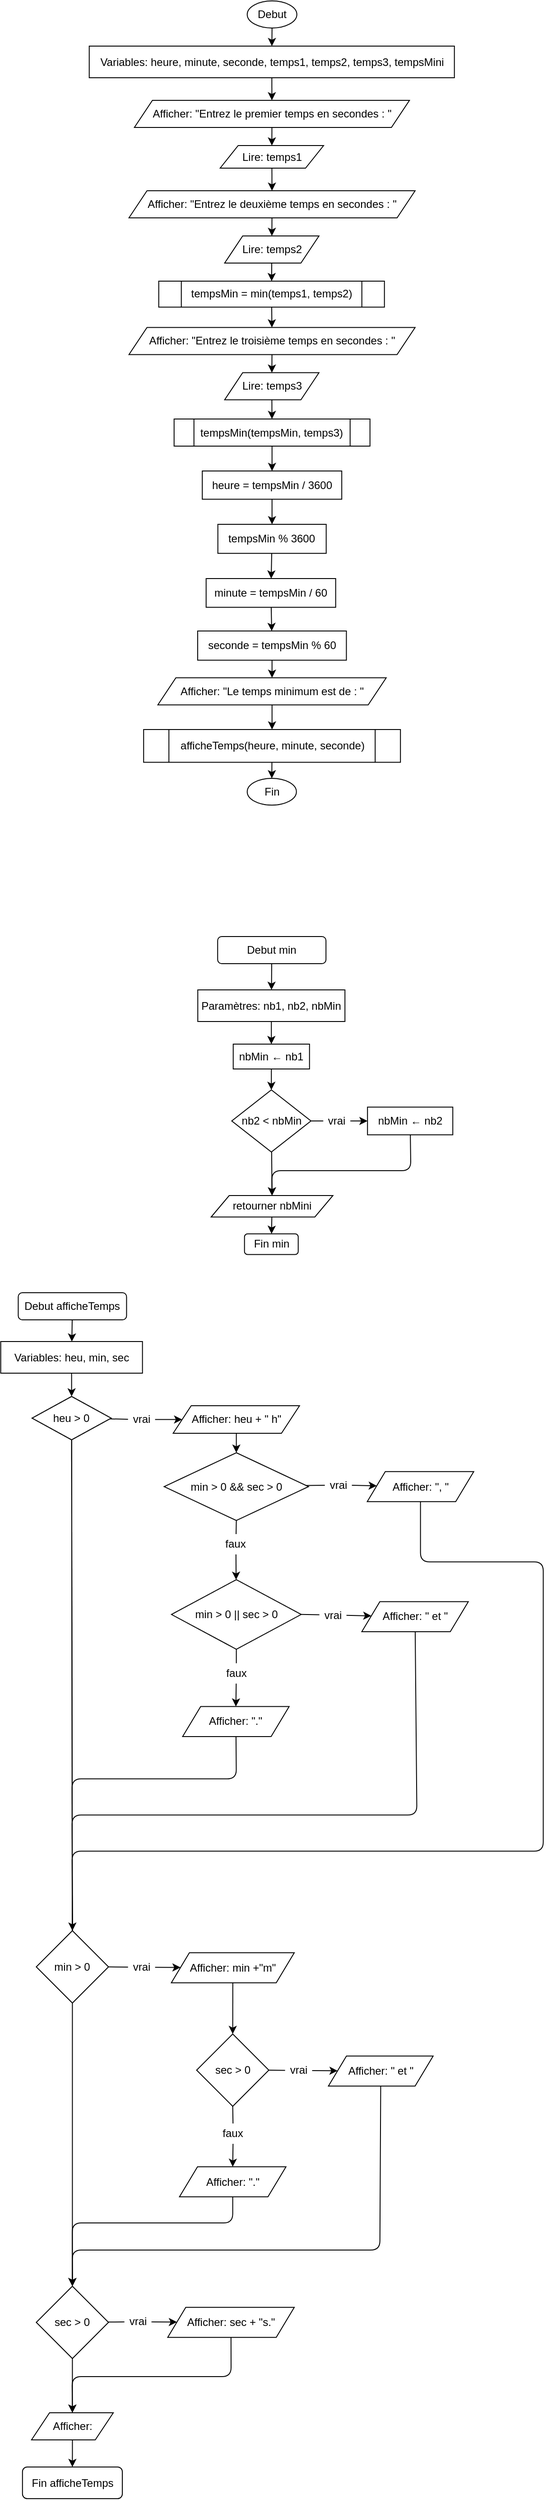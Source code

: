 <mxfile>
    <diagram id="qqLgLV7X3FQMbN03h8S_" name="Page-1">
        <mxGraphModel dx="84" dy="779" grid="1" gridSize="10" guides="1" tooltips="1" connect="1" arrows="1" fold="1" page="1" pageScale="1" pageWidth="850" pageHeight="1100" math="0" shadow="0">
            <root>
                <mxCell id="0"/>
                <mxCell id="1" parent="0"/>
                <mxCell id="68" value="" style="edgeStyle=none;html=1;" parent="1" source="69" target="71" edge="1">
                    <mxGeometry relative="1" as="geometry"/>
                </mxCell>
                <mxCell id="69" value="Debut" style="ellipse;whiteSpace=wrap;html=1;" parent="1" vertex="1">
                    <mxGeometry x="1247.86" y="105" width="55" height="30" as="geometry"/>
                </mxCell>
                <mxCell id="70" value="" style="edgeStyle=none;html=1;" parent="1" source="71" target="73" edge="1">
                    <mxGeometry relative="1" as="geometry"/>
                </mxCell>
                <mxCell id="71" value="Variables: heure, minute, seconde, temps1, temps2, temps3, tempsMini" style="whiteSpace=wrap;html=1;" parent="1" vertex="1">
                    <mxGeometry x="1072.86" y="155" width="404.5" height="35" as="geometry"/>
                </mxCell>
                <mxCell id="72" value="" style="edgeStyle=none;html=1;" parent="1" source="73" target="75" edge="1">
                    <mxGeometry relative="1" as="geometry"/>
                </mxCell>
                <mxCell id="73" value="Afficher: &quot;Entrez le premier temps en secondes : &quot;" style="shape=parallelogram;perimeter=parallelogramPerimeter;whiteSpace=wrap;html=1;fixedSize=1;" parent="1" vertex="1">
                    <mxGeometry x="1122.86" y="215" width="304.75" height="30" as="geometry"/>
                </mxCell>
                <mxCell id="74" value="" style="edgeStyle=none;html=1;" parent="1" source="75" target="77" edge="1">
                    <mxGeometry relative="1" as="geometry"/>
                </mxCell>
                <mxCell id="75" value="Lire: temps1" style="shape=parallelogram;perimeter=parallelogramPerimeter;whiteSpace=wrap;html=1;fixedSize=1;" parent="1" vertex="1">
                    <mxGeometry x="1217.86" y="265" width="114.62" height="25" as="geometry"/>
                </mxCell>
                <mxCell id="76" value="" style="edgeStyle=none;html=1;" parent="1" source="77" target="79" edge="1">
                    <mxGeometry relative="1" as="geometry"/>
                </mxCell>
                <mxCell id="77" value="Afficher: &quot;Entrez le deuxième temps en secondes : &quot;" style="shape=parallelogram;perimeter=parallelogramPerimeter;whiteSpace=wrap;html=1;fixedSize=1;" parent="1" vertex="1">
                    <mxGeometry x="1116.86" y="315" width="317" height="30" as="geometry"/>
                </mxCell>
                <mxCell id="111" value="" style="edgeStyle=none;html=1;" parent="1" source="79" target="108" edge="1">
                    <mxGeometry relative="1" as="geometry"/>
                </mxCell>
                <mxCell id="79" value="Lire: temps2" style="shape=parallelogram;perimeter=parallelogramPerimeter;whiteSpace=wrap;html=1;fixedSize=1;" parent="1" vertex="1">
                    <mxGeometry x="1222.86" y="365" width="104.5" height="30" as="geometry"/>
                </mxCell>
                <mxCell id="92" value="" style="edgeStyle=none;html=1;" parent="1" source="82" target="91" edge="1">
                    <mxGeometry relative="1" as="geometry"/>
                </mxCell>
                <mxCell id="82" value="Afficher: &quot;Entrez le troisième temps en secondes : &quot;" style="shape=parallelogram;perimeter=parallelogramPerimeter;whiteSpace=wrap;html=1;fixedSize=1;" parent="1" vertex="1">
                    <mxGeometry x="1116.86" y="466.25" width="317" height="30" as="geometry"/>
                </mxCell>
                <mxCell id="114" value="" style="edgeStyle=none;html=1;" parent="1" source="91" target="94" edge="1">
                    <mxGeometry relative="1" as="geometry"/>
                </mxCell>
                <mxCell id="91" value="Lire: temps3" style="shape=parallelogram;perimeter=parallelogramPerimeter;whiteSpace=wrap;html=1;fixedSize=1;" parent="1" vertex="1">
                    <mxGeometry x="1222.86" y="516.25" width="104.5" height="30" as="geometry"/>
                </mxCell>
                <mxCell id="116" value="" style="edgeStyle=none;html=1;" parent="1" source="94" target="98" edge="1">
                    <mxGeometry relative="1" as="geometry"/>
                </mxCell>
                <mxCell id="94" value="tempsMin(tempsMin, temps3)" style="shape=process;whiteSpace=wrap;html=1;backgroundOutline=1;" parent="1" vertex="1">
                    <mxGeometry x="1166.86" y="567.5" width="217" height="30" as="geometry"/>
                </mxCell>
                <mxCell id="97" value="" style="edgeStyle=none;html=1;" parent="1" source="98" target="100" edge="1">
                    <mxGeometry relative="1" as="geometry"/>
                </mxCell>
                <mxCell id="98" value="heure = tempsMin / 3600" style="whiteSpace=wrap;html=1;" parent="1" vertex="1">
                    <mxGeometry x="1198.1" y="625" width="154.5" height="31.25" as="geometry"/>
                </mxCell>
                <mxCell id="99" value="" style="edgeStyle=none;html=1;" parent="1" source="100" target="102" edge="1">
                    <mxGeometry relative="1" as="geometry"/>
                </mxCell>
                <mxCell id="100" value="tempsMin % 3600" style="whiteSpace=wrap;html=1;" parent="1" vertex="1">
                    <mxGeometry x="1215.35" y="684" width="120" height="32.13" as="geometry"/>
                </mxCell>
                <mxCell id="101" value="" style="edgeStyle=none;html=1;" parent="1" source="102" target="104" edge="1">
                    <mxGeometry relative="1" as="geometry"/>
                </mxCell>
                <mxCell id="102" value="minute = tempsMin / 60" style="whiteSpace=wrap;html=1;" parent="1" vertex="1">
                    <mxGeometry x="1202.35" y="744" width="143.5" height="31.8" as="geometry"/>
                </mxCell>
                <mxCell id="107" value="" style="edgeStyle=none;html=1;" parent="1" source="104" target="106" edge="1">
                    <mxGeometry relative="1" as="geometry"/>
                </mxCell>
                <mxCell id="104" value="seconde = tempsMin % 60" style="whiteSpace=wrap;html=1;" parent="1" vertex="1">
                    <mxGeometry x="1192.98" y="802" width="164.75" height="32.3" as="geometry"/>
                </mxCell>
                <mxCell id="110" value="" style="edgeStyle=none;html=1;" parent="1" source="106" target="109" edge="1">
                    <mxGeometry relative="1" as="geometry"/>
                </mxCell>
                <mxCell id="106" value="Afficher: &quot;Le temps minimum est de : &quot;" style="shape=parallelogram;perimeter=parallelogramPerimeter;whiteSpace=wrap;html=1;fixedSize=1;" parent="1" vertex="1">
                    <mxGeometry x="1148.86" y="853.75" width="253" height="30" as="geometry"/>
                </mxCell>
                <mxCell id="113" value="" style="edgeStyle=none;html=1;" parent="1" source="108" target="82" edge="1">
                    <mxGeometry relative="1" as="geometry"/>
                </mxCell>
                <mxCell id="108" value="tempsMin = min(temps1, temps2)" style="shape=process;whiteSpace=wrap;html=1;backgroundOutline=1;" parent="1" vertex="1">
                    <mxGeometry x="1149.86" y="415" width="250" height="28.75" as="geometry"/>
                </mxCell>
                <mxCell id="118" value="" style="edgeStyle=none;html=1;" parent="1" source="109" target="117" edge="1">
                    <mxGeometry relative="1" as="geometry"/>
                </mxCell>
                <mxCell id="109" value="afficheTemps(heure, minute, seconde)" style="shape=process;whiteSpace=wrap;html=1;backgroundOutline=1;" parent="1" vertex="1">
                    <mxGeometry x="1133.11" y="911" width="284.5" height="36.25" as="geometry"/>
                </mxCell>
                <mxCell id="117" value="Fin" style="ellipse;whiteSpace=wrap;html=1;" parent="1" vertex="1">
                    <mxGeometry x="1247.86" y="965" width="54.5" height="29.63" as="geometry"/>
                </mxCell>
                <mxCell id="123" value="" style="edgeStyle=none;html=1;" parent="1" source="121" target="122" edge="1">
                    <mxGeometry relative="1" as="geometry"/>
                </mxCell>
                <mxCell id="121" value="Paramètres: nb1, nb2, nbMin" style="whiteSpace=wrap;html=1;" parent="1" vertex="1">
                    <mxGeometry x="1193.12" y="1199" width="163" height="35" as="geometry"/>
                </mxCell>
                <mxCell id="125" value="" style="edgeStyle=none;html=1;" parent="1" source="122" target="124" edge="1">
                    <mxGeometry relative="1" as="geometry"/>
                </mxCell>
                <mxCell id="122" value="nbMin ← nb1" style="whiteSpace=wrap;html=1;" parent="1" vertex="1">
                    <mxGeometry x="1232.36" y="1259" width="84.5" height="27.5" as="geometry"/>
                </mxCell>
                <mxCell id="129" value="" style="edgeStyle=none;html=1;entryX=0.5;entryY=0;entryDx=0;entryDy=0;" parent="1" source="124" target="136" edge="1">
                    <mxGeometry relative="1" as="geometry">
                        <mxPoint x="1274.611" y="1433.37" as="targetPoint"/>
                    </mxGeometry>
                </mxCell>
                <mxCell id="131" value="" style="edgeStyle=none;html=1;startArrow=none;" parent="1" source="132" target="130" edge="1">
                    <mxGeometry relative="1" as="geometry"/>
                </mxCell>
                <mxCell id="124" value="nb2 &amp;lt; nbMin" style="rhombus;whiteSpace=wrap;html=1;" parent="1" vertex="1">
                    <mxGeometry x="1230.74" y="1309.63" width="87.75" height="68.75" as="geometry"/>
                </mxCell>
                <mxCell id="134" style="edgeStyle=none;html=1;entryX=0.5;entryY=0;entryDx=0;entryDy=0;" parent="1" source="130" target="136" edge="1">
                    <mxGeometry relative="1" as="geometry">
                        <mxPoint x="1274.61" y="1433.37" as="targetPoint"/>
                        <Array as="points">
                            <mxPoint x="1429.12" y="1399"/>
                            <mxPoint x="1275.11" y="1399"/>
                        </Array>
                    </mxGeometry>
                </mxCell>
                <mxCell id="130" value="nbMin ← nb2" style="whiteSpace=wrap;html=1;" parent="1" vertex="1">
                    <mxGeometry x="1381.11" y="1328.69" width="94.5" height="30.63" as="geometry"/>
                </mxCell>
                <mxCell id="133" value="" style="edgeStyle=none;html=1;endArrow=none;" parent="1" source="124" target="132" edge="1">
                    <mxGeometry relative="1" as="geometry">
                        <mxPoint x="1318.368" y="1344.101" as="sourcePoint"/>
                        <mxPoint x="1369.11" y="1344.212" as="targetPoint"/>
                    </mxGeometry>
                </mxCell>
                <mxCell id="132" value="vrai" style="text;html=1;strokeColor=none;fillColor=none;align=center;verticalAlign=middle;whiteSpace=wrap;rounded=0;" parent="1" vertex="1">
                    <mxGeometry x="1332.11" y="1332.76" width="30" height="22.5" as="geometry"/>
                </mxCell>
                <mxCell id="253" value="" style="edgeStyle=none;html=1;" parent="1" source="136" target="252" edge="1">
                    <mxGeometry relative="1" as="geometry"/>
                </mxCell>
                <mxCell id="136" value="retourner nbMini" style="shape=parallelogram;perimeter=parallelogramPerimeter;whiteSpace=wrap;html=1;fixedSize=1;" parent="1" vertex="1">
                    <mxGeometry x="1207.92" y="1426.5" width="134.89" height="23.75" as="geometry"/>
                </mxCell>
                <mxCell id="143" value="" style="edgeStyle=none;html=1;startArrow=none;entryX=0;entryY=0.5;entryDx=0;entryDy=0;" parent="1" source="151" target="160" edge="1">
                    <mxGeometry relative="1" as="geometry">
                        <mxPoint x="1173.56" y="1674.25" as="targetPoint"/>
                    </mxGeometry>
                </mxCell>
                <mxCell id="199" value="" style="edgeStyle=none;html=1;" parent="1" source="145" edge="1">
                    <mxGeometry relative="1" as="geometry">
                        <mxPoint x="1054.148" y="2253.807" as="targetPoint"/>
                    </mxGeometry>
                </mxCell>
                <mxCell id="254" style="edgeStyle=none;html=1;entryX=0.5;entryY=0;entryDx=0;entryDy=0;" parent="1" source="145" target="198" edge="1">
                    <mxGeometry relative="1" as="geometry"/>
                </mxCell>
                <mxCell id="145" value="heu &amp;gt; 0" style="rhombus;whiteSpace=wrap;html=1;" parent="1" vertex="1">
                    <mxGeometry x="1009.45" y="1648.75" width="87.75" height="48" as="geometry"/>
                </mxCell>
                <mxCell id="150" value="" style="edgeStyle=none;html=1;endArrow=none;" parent="1" source="145" target="151" edge="1">
                    <mxGeometry relative="1" as="geometry">
                        <mxPoint x="1125.56" y="1676.25" as="sourcePoint"/>
                        <mxPoint x="1197.81" y="1676.25" as="targetPoint"/>
                    </mxGeometry>
                </mxCell>
                <mxCell id="151" value="vrai" style="text;html=1;strokeColor=none;fillColor=none;align=center;verticalAlign=middle;whiteSpace=wrap;rounded=0;" parent="1" vertex="1">
                    <mxGeometry x="1115.81" y="1663" width="30" height="22.5" as="geometry"/>
                </mxCell>
                <mxCell id="159" value="" style="edgeStyle=none;html=1;" parent="1" source="157" target="145" edge="1">
                    <mxGeometry relative="1" as="geometry"/>
                </mxCell>
                <mxCell id="157" value="Variables: heu, min, sec" style="whiteSpace=wrap;html=1;" parent="1" vertex="1">
                    <mxGeometry x="974.82" y="1588" width="157" height="35" as="geometry"/>
                </mxCell>
                <mxCell id="163" value="" style="edgeStyle=none;html=1;" parent="1" source="160" target="162" edge="1">
                    <mxGeometry relative="1" as="geometry"/>
                </mxCell>
                <mxCell id="160" value="Afficher: heu + &quot; h&quot;" style="shape=parallelogram;perimeter=parallelogramPerimeter;whiteSpace=wrap;html=1;fixedSize=1;" parent="1" vertex="1">
                    <mxGeometry x="1165.81" y="1659" width="140" height="30.5" as="geometry"/>
                </mxCell>
                <mxCell id="165" value="" style="edgeStyle=none;html=1;startArrow=none;" parent="1" source="166" target="164" edge="1">
                    <mxGeometry relative="1" as="geometry"/>
                </mxCell>
                <mxCell id="162" value="min &amp;gt; 0 &amp;amp;&amp;amp; sec &amp;gt; 0" style="rhombus;whiteSpace=wrap;html=1;" parent="1" vertex="1">
                    <mxGeometry x="1155.81" y="1711" width="160" height="75" as="geometry"/>
                </mxCell>
                <mxCell id="202" style="edgeStyle=none;html=1;entryX=0.5;entryY=0;entryDx=0;entryDy=0;" parent="1" source="164" edge="1">
                    <mxGeometry relative="1" as="geometry">
                        <mxPoint x="1054.205" y="2253.75" as="targetPoint"/>
                        <Array as="points">
                            <mxPoint x="1439.81" y="1831.75"/>
                            <mxPoint x="1575.81" y="1831.75"/>
                            <mxPoint x="1575.81" y="2151.75"/>
                            <mxPoint x="1053.81" y="2151.75"/>
                        </Array>
                    </mxGeometry>
                </mxCell>
                <mxCell id="164" value="Afficher: &quot;, &quot;" style="shape=parallelogram;perimeter=parallelogramPerimeter;whiteSpace=wrap;html=1;fixedSize=1;" parent="1" vertex="1">
                    <mxGeometry x="1380.81" y="1731.88" width="118" height="33.25" as="geometry"/>
                </mxCell>
                <mxCell id="167" value="" style="edgeStyle=none;html=1;endArrow=none;" parent="1" source="162" target="166" edge="1">
                    <mxGeometry relative="1" as="geometry">
                        <mxPoint x="1315.806" y="1748.502" as="sourcePoint"/>
                        <mxPoint x="1383.811" y="1748.504" as="targetPoint"/>
                    </mxGeometry>
                </mxCell>
                <mxCell id="166" value="vrai" style="text;html=1;strokeColor=none;fillColor=none;align=center;verticalAlign=middle;whiteSpace=wrap;rounded=0;" parent="1" vertex="1">
                    <mxGeometry x="1333.81" y="1735.5" width="30" height="22.5" as="geometry"/>
                </mxCell>
                <mxCell id="179" value="" style="edgeStyle=none;html=1;startArrow=none;" parent="1" source="184" target="185" edge="1">
                    <mxGeometry relative="1" as="geometry">
                        <mxPoint x="1235.752" y="1943" as="targetPoint"/>
                    </mxGeometry>
                </mxCell>
                <mxCell id="183" value="" style="edgeStyle=none;html=1;endArrow=none;exitX=0.5;exitY=1;exitDx=0;exitDy=0;" parent="1" source="162" target="184" edge="1">
                    <mxGeometry relative="1" as="geometry">
                        <mxPoint x="1253.011" y="1833.898" as="sourcePoint"/>
                        <mxPoint x="1253.845" y="1901" as="targetPoint"/>
                    </mxGeometry>
                </mxCell>
                <mxCell id="184" value="faux" style="text;html=1;strokeColor=none;fillColor=none;align=center;verticalAlign=middle;whiteSpace=wrap;rounded=0;" parent="1" vertex="1">
                    <mxGeometry x="1220.31" y="1801" width="30" height="22.5" as="geometry"/>
                </mxCell>
                <mxCell id="185" value="min &amp;gt; 0 || sec &amp;gt; 0" style="rhombus;whiteSpace=wrap;html=1;" parent="1" vertex="1">
                    <mxGeometry x="1163.94" y="1851.4" width="143.75" height="77" as="geometry"/>
                </mxCell>
                <mxCell id="189" value="" style="edgeStyle=none;html=1;startArrow=none;" parent="1" source="192" target="190" edge="1">
                    <mxGeometry relative="1" as="geometry"/>
                </mxCell>
                <mxCell id="204" style="edgeStyle=none;html=1;entryX=0.5;entryY=0;entryDx=0;entryDy=0;" parent="1" source="190" edge="1">
                    <mxGeometry relative="1" as="geometry">
                        <mxPoint x="1054.205" y="2253.75" as="targetPoint"/>
                        <Array as="points">
                            <mxPoint x="1435.81" y="2111.75"/>
                            <mxPoint x="1053.81" y="2111.75"/>
                        </Array>
                    </mxGeometry>
                </mxCell>
                <mxCell id="190" value="Afficher: &quot; et &quot;" style="shape=parallelogram;perimeter=parallelogramPerimeter;whiteSpace=wrap;html=1;fixedSize=1;" parent="1" vertex="1">
                    <mxGeometry x="1374.81" y="1875.75" width="118" height="33.25" as="geometry"/>
                </mxCell>
                <mxCell id="191" value="" style="edgeStyle=none;html=1;endArrow=none;exitX=1;exitY=0.5;exitDx=0;exitDy=0;" parent="1" source="185" target="192" edge="1">
                    <mxGeometry relative="1" as="geometry">
                        <mxPoint x="1327.811" y="1889.171" as="sourcePoint"/>
                        <mxPoint x="1398.371" y="1890.374" as="targetPoint"/>
                    </mxGeometry>
                </mxCell>
                <mxCell id="192" value="vrai" style="text;html=1;strokeColor=none;fillColor=none;align=center;verticalAlign=middle;whiteSpace=wrap;rounded=0;" parent="1" vertex="1">
                    <mxGeometry x="1327.81" y="1879.37" width="30" height="22.5" as="geometry"/>
                </mxCell>
                <mxCell id="193" value="" style="edgeStyle=none;html=1;startArrow=none;entryX=0.5;entryY=0;entryDx=0;entryDy=0;" parent="1" source="196" target="197" edge="1">
                    <mxGeometry relative="1" as="geometry">
                        <mxPoint x="1235.469" y="1989.85" as="targetPoint"/>
                    </mxGeometry>
                </mxCell>
                <mxCell id="195" value="" style="edgeStyle=none;html=1;endArrow=none;exitX=0.5;exitY=1;exitDx=0;exitDy=0;" parent="1" source="185" target="196" edge="1">
                    <mxGeometry relative="1" as="geometry">
                        <mxPoint x="1234.511" y="1951.748" as="sourcePoint"/>
                        <mxPoint x="1235.345" y="2018.85" as="targetPoint"/>
                    </mxGeometry>
                </mxCell>
                <mxCell id="196" value="faux" style="text;html=1;strokeColor=none;fillColor=none;align=center;verticalAlign=middle;whiteSpace=wrap;rounded=0;" parent="1" vertex="1">
                    <mxGeometry x="1220.81" y="1943.85" width="30" height="22.5" as="geometry"/>
                </mxCell>
                <mxCell id="200" style="edgeStyle=none;html=1;entryX=0.5;entryY=0;entryDx=0;entryDy=0;" parent="1" source="197" edge="1">
                    <mxGeometry relative="1" as="geometry">
                        <mxPoint x="1054.205" y="2253.75" as="targetPoint"/>
                        <Array as="points">
                            <mxPoint x="1235.81" y="2071.75"/>
                            <mxPoint x="1053.81" y="2071.75"/>
                        </Array>
                    </mxGeometry>
                </mxCell>
                <mxCell id="197" value="Afficher: &quot;.&quot;" style="shape=parallelogram;perimeter=parallelogramPerimeter;whiteSpace=wrap;html=1;fixedSize=1;" parent="1" vertex="1">
                    <mxGeometry x="1176.31" y="1991.75" width="118" height="33.25" as="geometry"/>
                </mxCell>
                <mxCell id="229" value="" style="edgeStyle=none;html=1;" parent="1" source="198" target="228" edge="1">
                    <mxGeometry relative="1" as="geometry"/>
                </mxCell>
                <mxCell id="198" value="min &amp;gt; 0" style="rhombus;whiteSpace=wrap;html=1;" parent="1" vertex="1">
                    <mxGeometry x="1014.205" y="2239.75" width="80" height="80" as="geometry"/>
                </mxCell>
                <mxCell id="205" value="" style="edgeStyle=none;html=1;startArrow=none;" parent="1" source="208" target="206" edge="1">
                    <mxGeometry relative="1" as="geometry"/>
                </mxCell>
                <mxCell id="255" style="edgeStyle=none;html=1;exitX=0.5;exitY=1;exitDx=0;exitDy=0;entryX=0.5;entryY=0;entryDx=0;entryDy=0;" parent="1" source="206" target="214" edge="1">
                    <mxGeometry relative="1" as="geometry"/>
                </mxCell>
                <mxCell id="206" value="Afficher: min +&quot;m&quot;" style="shape=parallelogram;perimeter=parallelogramPerimeter;whiteSpace=wrap;html=1;fixedSize=1;" parent="1" vertex="1">
                    <mxGeometry x="1163.8" y="2264.13" width="136.2" height="33.25" as="geometry"/>
                </mxCell>
                <mxCell id="207" value="" style="edgeStyle=none;html=1;endArrow=none;exitX=1;exitY=0.5;exitDx=0;exitDy=0;" parent="1" source="198" target="208" edge="1">
                    <mxGeometry relative="1" as="geometry">
                        <mxPoint x="1108.751" y="2278.551" as="sourcePoint"/>
                        <mxPoint x="1179.311" y="2279.754" as="targetPoint"/>
                    </mxGeometry>
                </mxCell>
                <mxCell id="208" value="vrai" style="text;html=1;strokeColor=none;fillColor=none;align=center;verticalAlign=middle;whiteSpace=wrap;rounded=0;" parent="1" vertex="1">
                    <mxGeometry x="1115.81" y="2268.92" width="30" height="22.5" as="geometry"/>
                </mxCell>
                <mxCell id="214" value="sec &amp;gt; 0" style="rhombus;whiteSpace=wrap;html=1;" parent="1" vertex="1">
                    <mxGeometry x="1191.81" y="2354.005" width="80" height="80" as="geometry"/>
                </mxCell>
                <mxCell id="216" value="" style="edgeStyle=none;html=1;startArrow=none;" parent="1" source="219" target="217" edge="1">
                    <mxGeometry relative="1" as="geometry"/>
                </mxCell>
                <mxCell id="230" style="edgeStyle=none;html=1;entryX=0.5;entryY=0;entryDx=0;entryDy=0;" parent="1" source="217" target="228" edge="1">
                    <mxGeometry relative="1" as="geometry">
                        <Array as="points">
                            <mxPoint x="1394.82" y="2593"/>
                            <mxPoint x="1054" y="2593"/>
                        </Array>
                        <mxPoint x="1064.205" y="2633" as="targetPoint"/>
                    </mxGeometry>
                </mxCell>
                <mxCell id="217" value="Afficher: &quot; et &quot;" style="shape=parallelogram;perimeter=parallelogramPerimeter;whiteSpace=wrap;html=1;fixedSize=1;" parent="1" vertex="1">
                    <mxGeometry x="1337.81" y="2378.38" width="116.02" height="33.25" as="geometry"/>
                </mxCell>
                <mxCell id="218" value="" style="edgeStyle=none;html=1;endArrow=none;exitX=1;exitY=0.5;exitDx=0;exitDy=0;" parent="1" source="214" target="219" edge="1">
                    <mxGeometry relative="1" as="geometry">
                        <mxPoint x="1289.815" y="2393" as="sourcePoint"/>
                        <mxPoint x="1374.921" y="2393.004" as="targetPoint"/>
                    </mxGeometry>
                </mxCell>
                <mxCell id="219" value="vrai" style="text;html=1;strokeColor=none;fillColor=none;align=center;verticalAlign=middle;whiteSpace=wrap;rounded=0;" parent="1" vertex="1">
                    <mxGeometry x="1289.82" y="2383.17" width="30" height="22.5" as="geometry"/>
                </mxCell>
                <mxCell id="223" value="" style="edgeStyle=none;html=1;startArrow=none;entryX=0.5;entryY=0;entryDx=0;entryDy=0;" parent="1" source="225" target="226" edge="1">
                    <mxGeometry relative="1" as="geometry">
                        <mxPoint x="1231.969" y="2499" as="targetPoint"/>
                    </mxGeometry>
                </mxCell>
                <mxCell id="224" value="" style="edgeStyle=none;html=1;endArrow=none;exitX=0.5;exitY=1;exitDx=0;exitDy=0;" parent="1" source="214" target="225" edge="1">
                    <mxGeometry relative="1" as="geometry">
                        <mxPoint x="1235.315" y="2454.51" as="sourcePoint"/>
                        <mxPoint x="1234.845" y="2544.96" as="targetPoint"/>
                    </mxGeometry>
                </mxCell>
                <mxCell id="225" value="faux" style="text;html=1;strokeColor=none;fillColor=none;align=center;verticalAlign=middle;whiteSpace=wrap;rounded=0;" parent="1" vertex="1">
                    <mxGeometry x="1217.31" y="2453" width="30" height="22.5" as="geometry"/>
                </mxCell>
                <mxCell id="231" style="edgeStyle=none;html=1;entryX=0.5;entryY=0;entryDx=0;entryDy=0;" parent="1" source="226" target="228" edge="1">
                    <mxGeometry relative="1" as="geometry">
                        <Array as="points">
                            <mxPoint x="1231.82" y="2563"/>
                            <mxPoint x="1054" y="2563"/>
                        </Array>
                        <mxPoint x="1110" y="2620" as="targetPoint"/>
                    </mxGeometry>
                </mxCell>
                <mxCell id="226" value="Afficher: &quot;.&quot;" style="shape=parallelogram;perimeter=parallelogramPerimeter;whiteSpace=wrap;html=1;fixedSize=1;" parent="1" vertex="1">
                    <mxGeometry x="1172.81" y="2500.9" width="118" height="33.25" as="geometry"/>
                </mxCell>
                <mxCell id="237" value="" style="edgeStyle=none;html=1;" parent="1" source="228" target="236" edge="1">
                    <mxGeometry relative="1" as="geometry"/>
                </mxCell>
                <mxCell id="228" value="sec &amp;gt; 0" style="rhombus;whiteSpace=wrap;html=1;" parent="1" vertex="1">
                    <mxGeometry x="1014.205" y="2633" width="80" height="80" as="geometry"/>
                </mxCell>
                <mxCell id="232" value="" style="edgeStyle=none;html=1;startArrow=none;" parent="1" source="235" target="233" edge="1">
                    <mxGeometry relative="1" as="geometry"/>
                </mxCell>
                <mxCell id="239" style="edgeStyle=none;html=1;exitX=0.5;exitY=1;exitDx=0;exitDy=0;entryX=0.5;entryY=0;entryDx=0;entryDy=0;" parent="1" source="233" target="236" edge="1">
                    <mxGeometry relative="1" as="geometry">
                        <Array as="points">
                            <mxPoint x="1230" y="2733"/>
                            <mxPoint x="1053.82" y="2733"/>
                        </Array>
                    </mxGeometry>
                </mxCell>
                <mxCell id="233" value="Afficher: sec + &quot;s.&quot;" style="shape=parallelogram;perimeter=parallelogramPerimeter;whiteSpace=wrap;html=1;fixedSize=1;" parent="1" vertex="1">
                    <mxGeometry x="1159.8" y="2656.37" width="140.2" height="33.25" as="geometry"/>
                </mxCell>
                <mxCell id="234" value="" style="edgeStyle=none;html=1;endArrow=none;" parent="1" source="228" target="235" edge="1">
                    <mxGeometry relative="1" as="geometry">
                        <mxPoint x="1123.79" y="2671.995" as="sourcePoint"/>
                        <mxPoint x="1226.901" y="2670.994" as="targetPoint"/>
                    </mxGeometry>
                </mxCell>
                <mxCell id="235" value="vrai" style="text;html=1;strokeColor=none;fillColor=none;align=center;verticalAlign=middle;whiteSpace=wrap;rounded=0;" parent="1" vertex="1">
                    <mxGeometry x="1111.81" y="2661.16" width="30" height="22.5" as="geometry"/>
                </mxCell>
                <mxCell id="244" value="" style="edgeStyle=none;html=1;" parent="1" source="236" target="243" edge="1">
                    <mxGeometry relative="1" as="geometry"/>
                </mxCell>
                <mxCell id="236" value="Afficher:" style="shape=parallelogram;perimeter=parallelogramPerimeter;whiteSpace=wrap;html=1;fixedSize=1;" parent="1" vertex="1">
                    <mxGeometry x="1008.9" y="2773" width="90.62" height="30" as="geometry"/>
                </mxCell>
                <mxCell id="243" value="Fin afficheTemps" style="rounded=1;whiteSpace=wrap;html=1;" parent="1" vertex="1">
                    <mxGeometry x="998.9" y="2833" width="110.61" height="35" as="geometry"/>
                </mxCell>
                <mxCell id="246" value="" style="edgeStyle=none;html=1;" parent="1" source="245" target="157" edge="1">
                    <mxGeometry relative="1" as="geometry"/>
                </mxCell>
                <mxCell id="245" value="Debut afficheTemps" style="rounded=1;whiteSpace=wrap;html=1;" parent="1" vertex="1">
                    <mxGeometry x="994.21" y="1534" width="120" height="30" as="geometry"/>
                </mxCell>
                <mxCell id="249" value="" style="edgeStyle=none;html=1;" parent="1" source="247" target="121" edge="1">
                    <mxGeometry relative="1" as="geometry"/>
                </mxCell>
                <mxCell id="247" value="Debut min" style="rounded=1;whiteSpace=wrap;html=1;" parent="1" vertex="1">
                    <mxGeometry x="1215.11" y="1140" width="120" height="30" as="geometry"/>
                </mxCell>
                <mxCell id="252" value="Fin min" style="rounded=1;whiteSpace=wrap;html=1;" parent="1" vertex="1">
                    <mxGeometry x="1244.85" y="1468.87" width="59.51" height="22.88" as="geometry"/>
                </mxCell>
            </root>
        </mxGraphModel>
    </diagram>
</mxfile>